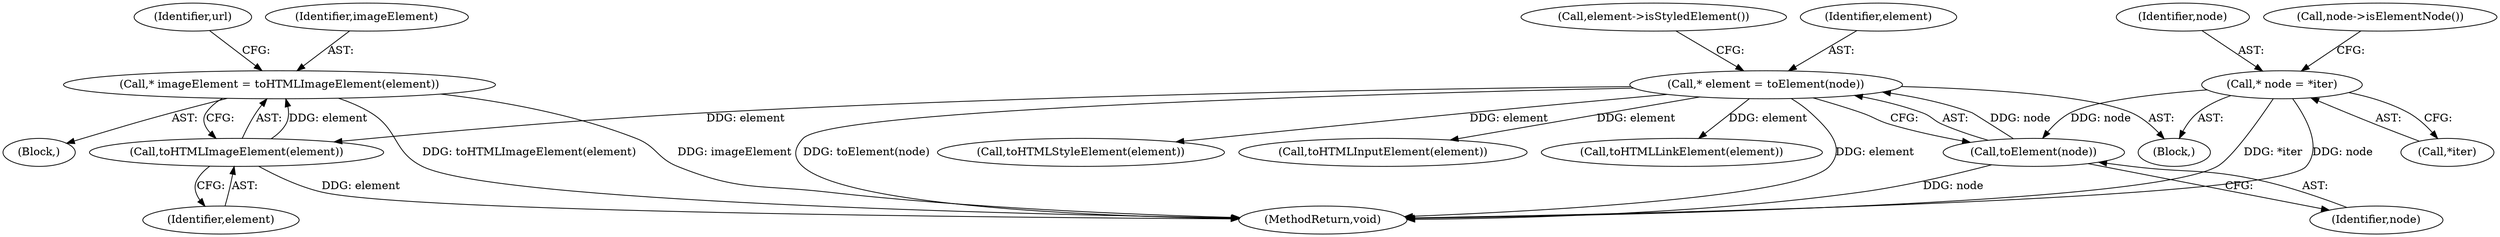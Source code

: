 digraph "0_Chrome_7f0126ff011142c8619b10a6e64d04d1745c503a_7@pointer" {
"1000192" [label="(Call,* imageElement = toHTMLImageElement(element))"];
"1000194" [label="(Call,toHTMLImageElement(element))"];
"1000178" [label="(Call,* element = toElement(node))"];
"1000180" [label="(Call,toElement(node))"];
"1000169" [label="(Call,* node = *iter)"];
"1000192" [label="(Call,* imageElement = toHTMLImageElement(element))"];
"1000274" [label="(Call,toHTMLStyleElement(element))"];
"1000296" [label="(MethodReturn,void)"];
"1000178" [label="(Call,* element = toElement(node))"];
"1000169" [label="(Call,* node = *iter)"];
"1000171" [label="(Call,*iter)"];
"1000183" [label="(Call,element->isStyledElement())"];
"1000170" [label="(Identifier,node)"];
"1000198" [label="(Identifier,url)"];
"1000167" [label="(Block,)"];
"1000181" [label="(Identifier,node)"];
"1000175" [label="(Call,node->isElementNode())"];
"1000218" [label="(Call,toHTMLInputElement(element))"];
"1000194" [label="(Call,toHTMLImageElement(element))"];
"1000193" [label="(Identifier,imageElement)"];
"1000195" [label="(Identifier,element)"];
"1000179" [label="(Identifier,element)"];
"1000190" [label="(Block,)"];
"1000180" [label="(Call,toElement(node))"];
"1000245" [label="(Call,toHTMLLinkElement(element))"];
"1000192" -> "1000190"  [label="AST: "];
"1000192" -> "1000194"  [label="CFG: "];
"1000193" -> "1000192"  [label="AST: "];
"1000194" -> "1000192"  [label="AST: "];
"1000198" -> "1000192"  [label="CFG: "];
"1000192" -> "1000296"  [label="DDG: toHTMLImageElement(element)"];
"1000192" -> "1000296"  [label="DDG: imageElement"];
"1000194" -> "1000192"  [label="DDG: element"];
"1000194" -> "1000195"  [label="CFG: "];
"1000195" -> "1000194"  [label="AST: "];
"1000194" -> "1000296"  [label="DDG: element"];
"1000178" -> "1000194"  [label="DDG: element"];
"1000178" -> "1000167"  [label="AST: "];
"1000178" -> "1000180"  [label="CFG: "];
"1000179" -> "1000178"  [label="AST: "];
"1000180" -> "1000178"  [label="AST: "];
"1000183" -> "1000178"  [label="CFG: "];
"1000178" -> "1000296"  [label="DDG: element"];
"1000178" -> "1000296"  [label="DDG: toElement(node)"];
"1000180" -> "1000178"  [label="DDG: node"];
"1000178" -> "1000218"  [label="DDG: element"];
"1000178" -> "1000245"  [label="DDG: element"];
"1000178" -> "1000274"  [label="DDG: element"];
"1000180" -> "1000181"  [label="CFG: "];
"1000181" -> "1000180"  [label="AST: "];
"1000180" -> "1000296"  [label="DDG: node"];
"1000169" -> "1000180"  [label="DDG: node"];
"1000169" -> "1000167"  [label="AST: "];
"1000169" -> "1000171"  [label="CFG: "];
"1000170" -> "1000169"  [label="AST: "];
"1000171" -> "1000169"  [label="AST: "];
"1000175" -> "1000169"  [label="CFG: "];
"1000169" -> "1000296"  [label="DDG: *iter"];
"1000169" -> "1000296"  [label="DDG: node"];
}
